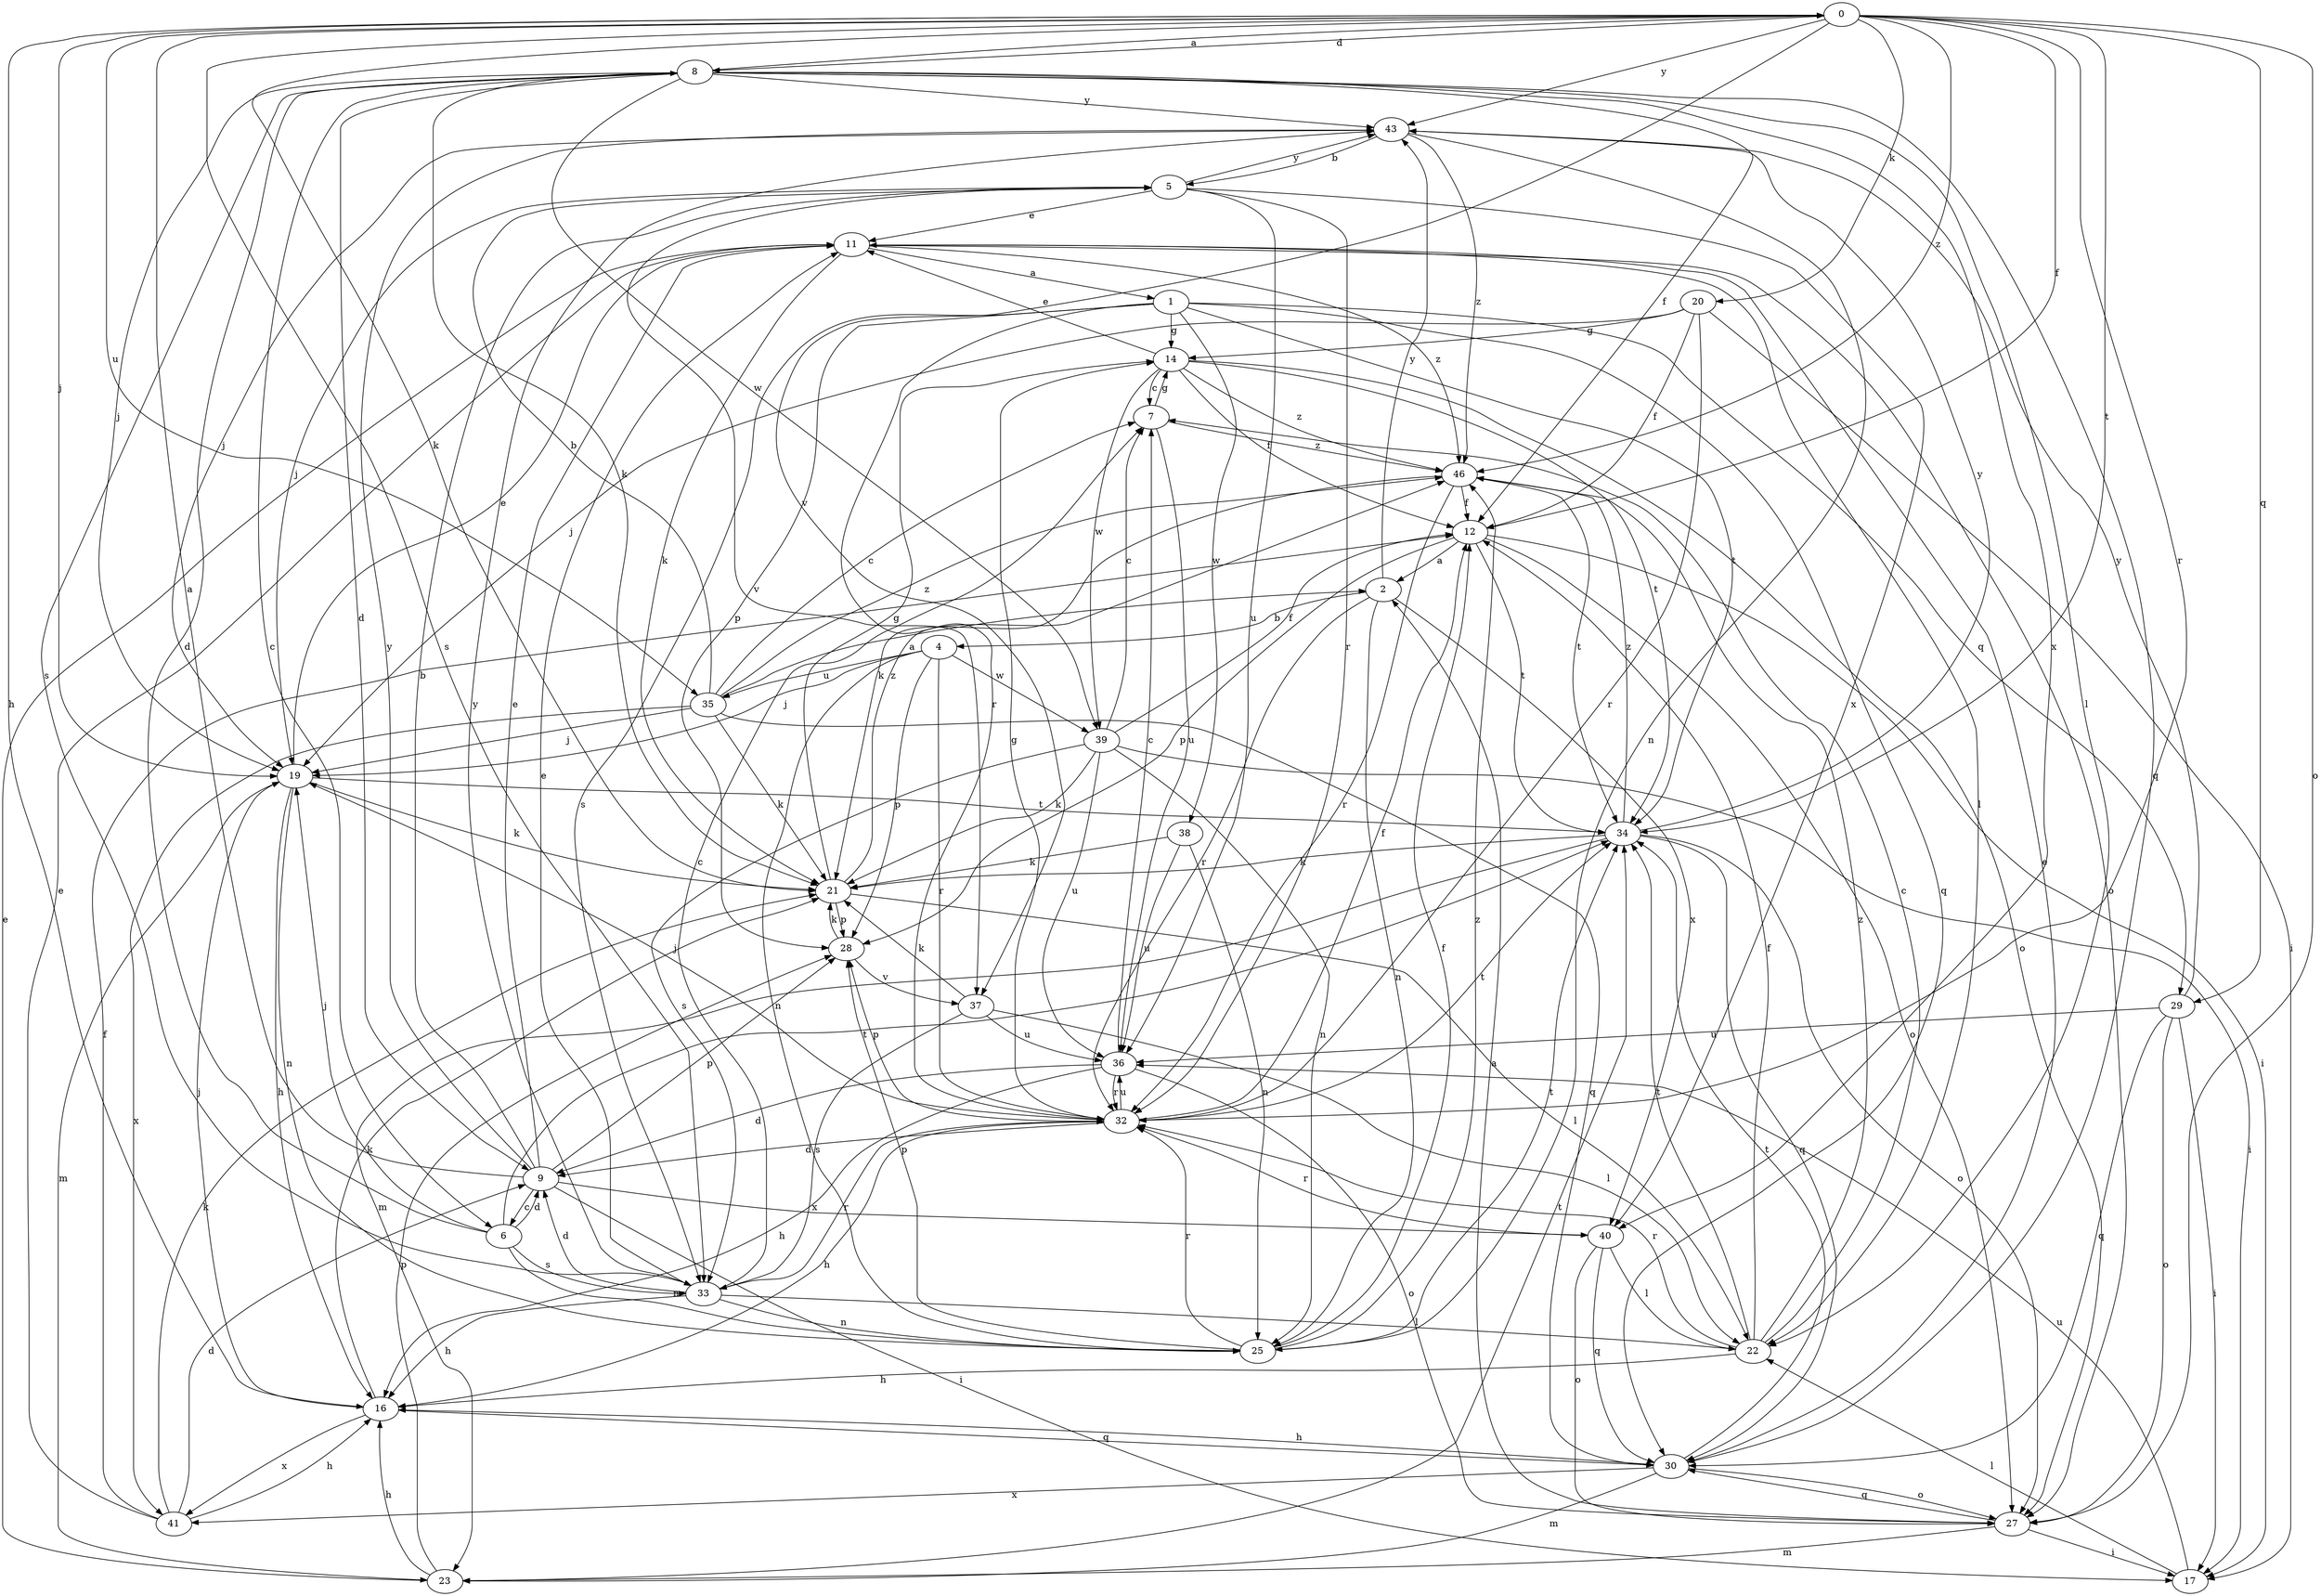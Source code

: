 strict digraph  {
0;
1;
2;
4;
5;
6;
7;
8;
9;
11;
12;
14;
16;
17;
19;
20;
21;
22;
23;
25;
27;
28;
29;
30;
32;
33;
34;
35;
36;
37;
38;
39;
40;
41;
43;
46;
0 -> 8  [label=d];
0 -> 12  [label=f];
0 -> 16  [label=h];
0 -> 19  [label=j];
0 -> 20  [label=k];
0 -> 21  [label=k];
0 -> 27  [label=o];
0 -> 29  [label=q];
0 -> 32  [label=r];
0 -> 33  [label=s];
0 -> 34  [label=t];
0 -> 35  [label=u];
0 -> 37  [label=v];
0 -> 43  [label=y];
0 -> 46  [label=z];
1 -> 14  [label=g];
1 -> 28  [label=p];
1 -> 29  [label=q];
1 -> 30  [label=q];
1 -> 32  [label=r];
1 -> 33  [label=s];
1 -> 34  [label=t];
1 -> 38  [label=w];
2 -> 4  [label=b];
2 -> 25  [label=n];
2 -> 32  [label=r];
2 -> 40  [label=x];
2 -> 43  [label=y];
4 -> 19  [label=j];
4 -> 25  [label=n];
4 -> 28  [label=p];
4 -> 32  [label=r];
4 -> 35  [label=u];
4 -> 39  [label=w];
5 -> 11  [label=e];
5 -> 19  [label=j];
5 -> 32  [label=r];
5 -> 36  [label=u];
5 -> 37  [label=v];
5 -> 40  [label=x];
5 -> 43  [label=y];
6 -> 8  [label=d];
6 -> 9  [label=d];
6 -> 19  [label=j];
6 -> 25  [label=n];
6 -> 33  [label=s];
6 -> 34  [label=t];
7 -> 14  [label=g];
7 -> 36  [label=u];
7 -> 46  [label=z];
8 -> 0  [label=a];
8 -> 6  [label=c];
8 -> 9  [label=d];
8 -> 12  [label=f];
8 -> 19  [label=j];
8 -> 21  [label=k];
8 -> 22  [label=l];
8 -> 30  [label=q];
8 -> 33  [label=s];
8 -> 39  [label=w];
8 -> 40  [label=x];
8 -> 43  [label=y];
9 -> 0  [label=a];
9 -> 5  [label=b];
9 -> 6  [label=c];
9 -> 11  [label=e];
9 -> 17  [label=i];
9 -> 28  [label=p];
9 -> 40  [label=x];
9 -> 43  [label=y];
11 -> 1  [label=a];
11 -> 21  [label=k];
11 -> 22  [label=l];
11 -> 27  [label=o];
11 -> 46  [label=z];
12 -> 2  [label=a];
12 -> 17  [label=i];
12 -> 27  [label=o];
12 -> 28  [label=p];
12 -> 34  [label=t];
14 -> 7  [label=c];
14 -> 11  [label=e];
14 -> 12  [label=f];
14 -> 27  [label=o];
14 -> 34  [label=t];
14 -> 39  [label=w];
14 -> 46  [label=z];
16 -> 19  [label=j];
16 -> 21  [label=k];
16 -> 30  [label=q];
16 -> 41  [label=x];
17 -> 22  [label=l];
17 -> 36  [label=u];
19 -> 11  [label=e];
19 -> 16  [label=h];
19 -> 21  [label=k];
19 -> 23  [label=m];
19 -> 25  [label=n];
19 -> 34  [label=t];
20 -> 12  [label=f];
20 -> 14  [label=g];
20 -> 17  [label=i];
20 -> 19  [label=j];
20 -> 32  [label=r];
21 -> 14  [label=g];
21 -> 22  [label=l];
21 -> 28  [label=p];
21 -> 46  [label=z];
22 -> 7  [label=c];
22 -> 12  [label=f];
22 -> 16  [label=h];
22 -> 32  [label=r];
22 -> 34  [label=t];
22 -> 46  [label=z];
23 -> 11  [label=e];
23 -> 16  [label=h];
23 -> 28  [label=p];
23 -> 34  [label=t];
25 -> 12  [label=f];
25 -> 28  [label=p];
25 -> 32  [label=r];
25 -> 34  [label=t];
25 -> 46  [label=z];
27 -> 2  [label=a];
27 -> 17  [label=i];
27 -> 23  [label=m];
27 -> 30  [label=q];
28 -> 21  [label=k];
28 -> 37  [label=v];
29 -> 17  [label=i];
29 -> 27  [label=o];
29 -> 30  [label=q];
29 -> 36  [label=u];
29 -> 43  [label=y];
30 -> 11  [label=e];
30 -> 16  [label=h];
30 -> 23  [label=m];
30 -> 27  [label=o];
30 -> 34  [label=t];
30 -> 41  [label=x];
32 -> 9  [label=d];
32 -> 12  [label=f];
32 -> 14  [label=g];
32 -> 16  [label=h];
32 -> 19  [label=j];
32 -> 28  [label=p];
32 -> 34  [label=t];
32 -> 36  [label=u];
33 -> 7  [label=c];
33 -> 9  [label=d];
33 -> 11  [label=e];
33 -> 16  [label=h];
33 -> 22  [label=l];
33 -> 25  [label=n];
33 -> 32  [label=r];
33 -> 43  [label=y];
34 -> 21  [label=k];
34 -> 23  [label=m];
34 -> 27  [label=o];
34 -> 30  [label=q];
34 -> 43  [label=y];
34 -> 46  [label=z];
35 -> 2  [label=a];
35 -> 5  [label=b];
35 -> 7  [label=c];
35 -> 19  [label=j];
35 -> 21  [label=k];
35 -> 30  [label=q];
35 -> 41  [label=x];
35 -> 46  [label=z];
36 -> 7  [label=c];
36 -> 9  [label=d];
36 -> 16  [label=h];
36 -> 27  [label=o];
36 -> 32  [label=r];
37 -> 21  [label=k];
37 -> 22  [label=l];
37 -> 33  [label=s];
37 -> 36  [label=u];
38 -> 21  [label=k];
38 -> 25  [label=n];
38 -> 36  [label=u];
39 -> 7  [label=c];
39 -> 12  [label=f];
39 -> 17  [label=i];
39 -> 21  [label=k];
39 -> 25  [label=n];
39 -> 33  [label=s];
39 -> 36  [label=u];
40 -> 22  [label=l];
40 -> 27  [label=o];
40 -> 30  [label=q];
40 -> 32  [label=r];
41 -> 9  [label=d];
41 -> 11  [label=e];
41 -> 12  [label=f];
41 -> 16  [label=h];
41 -> 21  [label=k];
43 -> 5  [label=b];
43 -> 19  [label=j];
43 -> 25  [label=n];
43 -> 46  [label=z];
46 -> 12  [label=f];
46 -> 21  [label=k];
46 -> 32  [label=r];
46 -> 34  [label=t];
}
